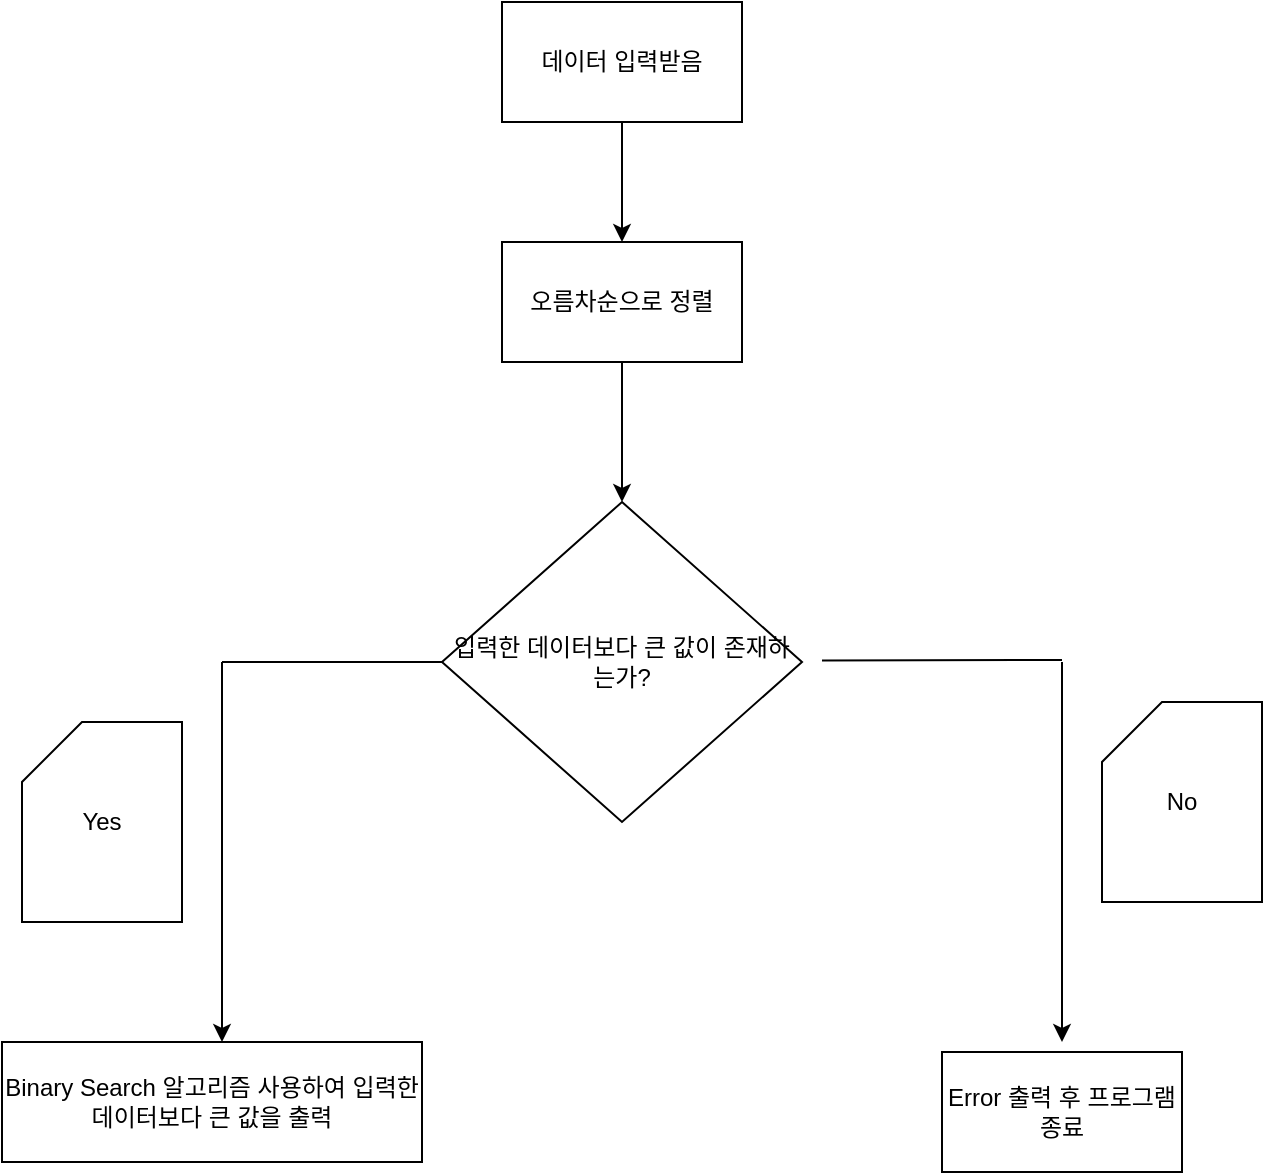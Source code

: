 <mxfile version="21.0.8" type="github">
  <diagram name="페이지-1" id="SddIPKtOoKbqKdpaY692">
    <mxGraphModel dx="1134" dy="626" grid="1" gridSize="10" guides="1" tooltips="1" connect="1" arrows="1" fold="1" page="1" pageScale="1" pageWidth="827" pageHeight="1169" math="0" shadow="0">
      <root>
        <mxCell id="0" />
        <mxCell id="1" parent="0" />
        <mxCell id="GcmNEJe5THqJfrxO3BkX-1" value="데이터 입력받음" style="rounded=0;whiteSpace=wrap;html=1;" vertex="1" parent="1">
          <mxGeometry x="340" y="30" width="120" height="60" as="geometry" />
        </mxCell>
        <mxCell id="GcmNEJe5THqJfrxO3BkX-3" value="입력한 데이터보다 큰 값이 존재하는가?" style="rhombus;whiteSpace=wrap;html=1;" vertex="1" parent="1">
          <mxGeometry x="310" y="280" width="180" height="160" as="geometry" />
        </mxCell>
        <mxCell id="GcmNEJe5THqJfrxO3BkX-4" value="" style="endArrow=none;html=1;rounded=0;" edge="1" parent="1" target="GcmNEJe5THqJfrxO3BkX-3">
          <mxGeometry width="50" height="50" relative="1" as="geometry">
            <mxPoint x="200" y="360" as="sourcePoint" />
            <mxPoint x="270" y="335" as="targetPoint" />
            <Array as="points" />
          </mxGeometry>
        </mxCell>
        <mxCell id="GcmNEJe5THqJfrxO3BkX-5" value="" style="endArrow=classic;html=1;rounded=0;" edge="1" parent="1">
          <mxGeometry width="50" height="50" relative="1" as="geometry">
            <mxPoint x="200" y="360" as="sourcePoint" />
            <mxPoint x="200" y="550" as="targetPoint" />
          </mxGeometry>
        </mxCell>
        <mxCell id="GcmNEJe5THqJfrxO3BkX-6" value="Yes" style="shape=card;whiteSpace=wrap;html=1;" vertex="1" parent="1">
          <mxGeometry x="100" y="390" width="80" height="100" as="geometry" />
        </mxCell>
        <mxCell id="GcmNEJe5THqJfrxO3BkX-7" value="" style="endArrow=classic;html=1;rounded=0;" edge="1" parent="1">
          <mxGeometry width="50" height="50" relative="1" as="geometry">
            <mxPoint x="620" y="360" as="sourcePoint" />
            <mxPoint x="620" y="550" as="targetPoint" />
          </mxGeometry>
        </mxCell>
        <mxCell id="GcmNEJe5THqJfrxO3BkX-8" value="" style="endArrow=none;html=1;rounded=0;" edge="1" parent="1">
          <mxGeometry width="50" height="50" relative="1" as="geometry">
            <mxPoint x="500" y="359.29" as="sourcePoint" />
            <mxPoint x="620" y="359" as="targetPoint" />
            <Array as="points" />
          </mxGeometry>
        </mxCell>
        <mxCell id="GcmNEJe5THqJfrxO3BkX-9" value="No" style="shape=card;whiteSpace=wrap;html=1;" vertex="1" parent="1">
          <mxGeometry x="640" y="380" width="80" height="100" as="geometry" />
        </mxCell>
        <mxCell id="GcmNEJe5THqJfrxO3BkX-10" value="Error 출력 후 프로그램 종료" style="rounded=0;whiteSpace=wrap;html=1;" vertex="1" parent="1">
          <mxGeometry x="560" y="555" width="120" height="60" as="geometry" />
        </mxCell>
        <mxCell id="GcmNEJe5THqJfrxO3BkX-11" value="Binary Search 알고리즘 사용하여 입력한 데이터보다 큰 값을 출력" style="rounded=0;whiteSpace=wrap;html=1;" vertex="1" parent="1">
          <mxGeometry x="90" y="550" width="210" height="60" as="geometry" />
        </mxCell>
        <mxCell id="GcmNEJe5THqJfrxO3BkX-12" value="오름차순으로 정렬" style="rounded=0;whiteSpace=wrap;html=1;" vertex="1" parent="1">
          <mxGeometry x="340" y="150" width="120" height="60" as="geometry" />
        </mxCell>
        <mxCell id="GcmNEJe5THqJfrxO3BkX-13" value="" style="endArrow=classic;html=1;rounded=0;entryX=0.5;entryY=0;entryDx=0;entryDy=0;exitX=0.5;exitY=1;exitDx=0;exitDy=0;" edge="1" parent="1" source="GcmNEJe5THqJfrxO3BkX-1" target="GcmNEJe5THqJfrxO3BkX-12">
          <mxGeometry width="50" height="50" relative="1" as="geometry">
            <mxPoint x="389" y="140" as="sourcePoint" />
            <mxPoint x="439" y="90" as="targetPoint" />
          </mxGeometry>
        </mxCell>
        <mxCell id="GcmNEJe5THqJfrxO3BkX-14" value="" style="endArrow=classic;html=1;rounded=0;entryX=0.5;entryY=0;entryDx=0;entryDy=0;exitX=0.5;exitY=1;exitDx=0;exitDy=0;" edge="1" parent="1" source="GcmNEJe5THqJfrxO3BkX-12" target="GcmNEJe5THqJfrxO3BkX-3">
          <mxGeometry width="50" height="50" relative="1" as="geometry">
            <mxPoint x="375" y="260" as="sourcePoint" />
            <mxPoint x="425" y="210" as="targetPoint" />
          </mxGeometry>
        </mxCell>
      </root>
    </mxGraphModel>
  </diagram>
</mxfile>
